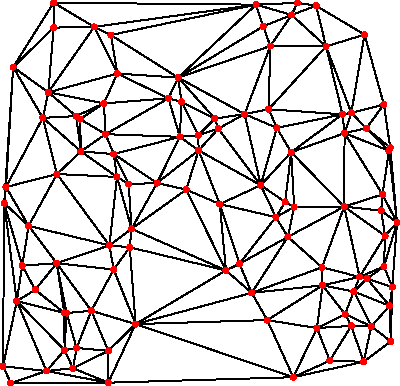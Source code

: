 size(200);
int np=100;
pair[] points;

real r() {return 1.2*(rand()/randMax*2-1);}

for(int i=0; i < np; ++i)
  points.push((r(),r()));

int[][] trn=triangulate(points);

for(int i=0; i < trn.length; ++i) {
  draw((points[trn[i][0]])--(points[trn[i][1]]));
  draw((points[trn[i][1]])--(points[trn[i][2]]));
  draw((points[trn[i][2]])--(points[trn[i][0]]));
}

for(int i=0; i < np; ++i)
  dot(points[i],red);
